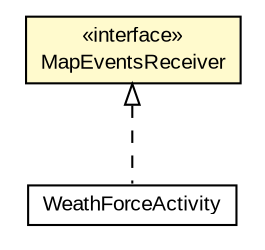 #!/usr/local/bin/dot
#
# Class diagram 
# Generated by UMLGraph version R5_6-24-gf6e263 (http://www.umlgraph.org/)
#

digraph G {
	edge [fontname="arial",fontsize=10,labelfontname="arial",labelfontsize=10];
	node [fontname="arial",fontsize=10,shape=plaintext];
	nodesep=0.25;
	ranksep=0.5;
	// org.osmdroid.bugtestfragments.WeathForceActivity
	c132816 [label=<<table title="org.osmdroid.bugtestfragments.WeathForceActivity" border="0" cellborder="1" cellspacing="0" cellpadding="2" port="p" href="../bugtestfragments/WeathForceActivity.html">
		<tr><td><table border="0" cellspacing="0" cellpadding="1">
<tr><td align="center" balign="center"> WeathForceActivity </td></tr>
		</table></td></tr>
		</table>>, URL="../bugtestfragments/WeathForceActivity.html", fontname="arial", fontcolor="black", fontsize=10.0];
	// org.osmdroid.events.MapEventsReceiver
	c133018 [label=<<table title="org.osmdroid.events.MapEventsReceiver" border="0" cellborder="1" cellspacing="0" cellpadding="2" port="p" bgcolor="lemonChiffon" href="./MapEventsReceiver.html">
		<tr><td><table border="0" cellspacing="0" cellpadding="1">
<tr><td align="center" balign="center"> &#171;interface&#187; </td></tr>
<tr><td align="center" balign="center"> MapEventsReceiver </td></tr>
		</table></td></tr>
		</table>>, URL="./MapEventsReceiver.html", fontname="arial", fontcolor="black", fontsize=10.0];
	//org.osmdroid.bugtestfragments.WeathForceActivity implements org.osmdroid.events.MapEventsReceiver
	c133018:p -> c132816:p [dir=back,arrowtail=empty,style=dashed];
}

